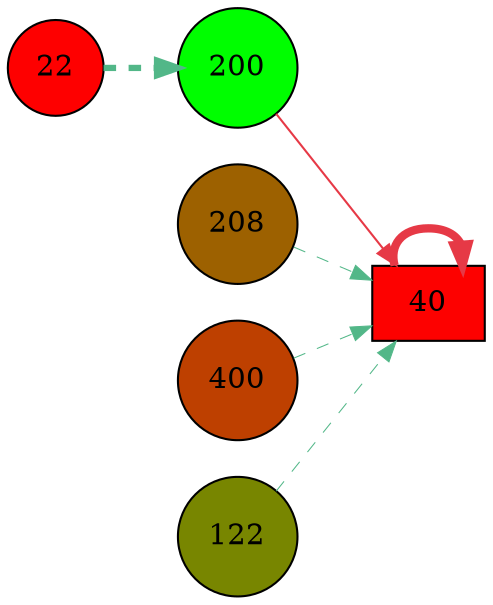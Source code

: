 digraph G{
rankdir=LR;
40 [style=filled, shape=box, fillcolor="#fd0100", label="40"];
200 [style=filled, shape=circle, fillcolor="#00fe00", label="200"];
208 [style=filled, shape=circle, fillcolor="#9d6100", label="208"];
400 [style=filled, shape=circle, fillcolor="#be4000", label="400"];
22 [style=filled, shape=circle, fillcolor="#fe0000", label="22"];
122 [style=filled, shape=circle, fillcolor="#788600", label="122"];
40 -> 40 [color="#e63946",penwidth=4.00];
200 -> 40 [color="#e63946",penwidth=1.00];
400 -> 40 [color="#52b788",style=dashed,penwidth=0.50];
122 -> 40 [color="#52b788",style=dashed,penwidth=0.50];
208 -> 40 [color="#52b788",style=dashed,penwidth=0.50];
22 -> 200 [color="#52b788",style=dashed,penwidth=3.00];
}